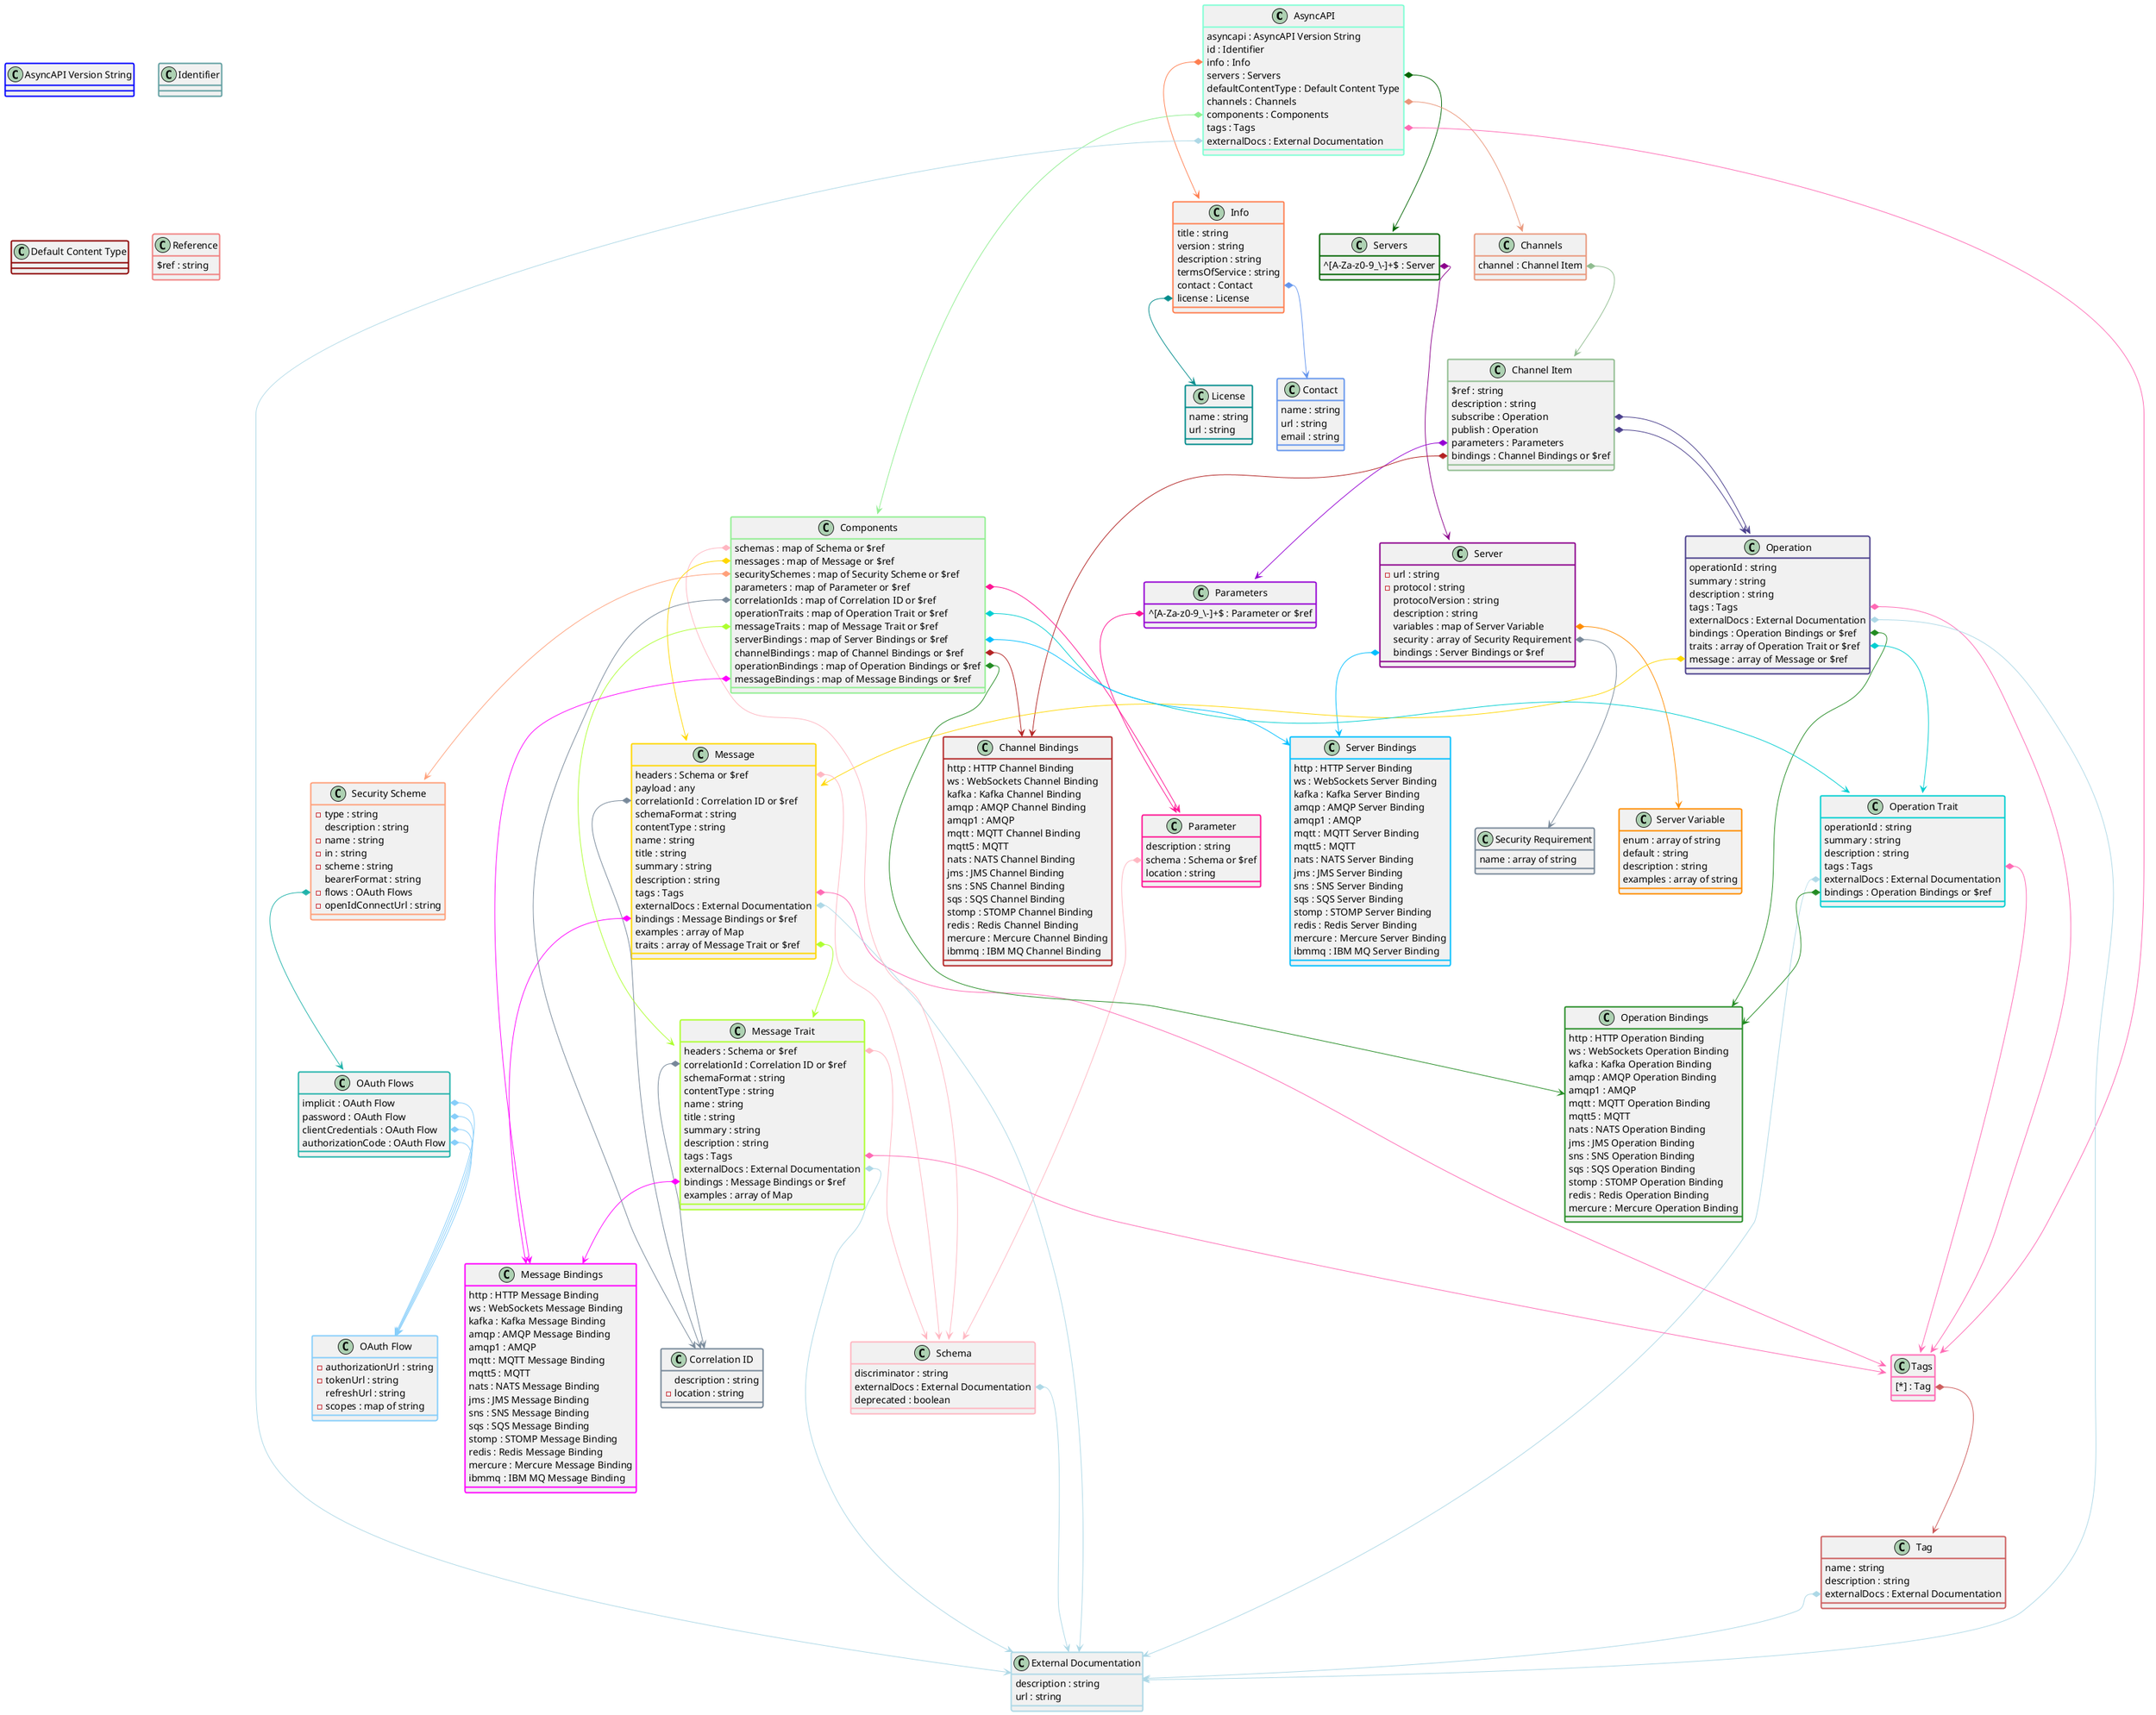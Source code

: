 @startuml
class "AsyncAPI" #line:Aquamarine;line.bold {
  asyncapi : AsyncAPI Version String
  id : Identifier
  info : Info
  servers : Servers
  defaultContentType : Default Content Type
  channels : Channels
  components : Components
  tags : Tags
  externalDocs : External Documentation
}
"AsyncAPI::info"*-->"Info" #Coral
"AsyncAPI::servers"*-->"Servers" #DarkGreen
"AsyncAPI::channels"*-->"Channels" #DarkSalmon
"AsyncAPI::components"*-->"Components" #LightGreen
"AsyncAPI::tags"*-->"Tags" #HotPink
"AsyncAPI::externalDocs"*-->"External Documentation" #LightBlue

class "AsyncAPI Version String" #line:Blue;line.bold {
}

class "Identifier" #line:CadetBlue;line.bold {
}

class "Info" #line:Coral;line.bold {
  title : string
  version : string
  description : string
  termsOfService : string
  contact : Contact
  license : License
}
"Info::contact"*-->"Contact" #CornflowerBlue
"Info::license"*-->"License" #DarkCyan

class "Contact" #line:CornflowerBlue;line.bold {
  name : string
  url : string
  email : string
}

class "License" #line:DarkCyan;line.bold {
  name : string
  url : string
}

class "Servers" #line:DarkGreen;line.bold {
  ^[A-Za-z0-9_\-]+$ : Server
}
"Servers::^[A-Za-z0-9_\-]+$"*-->"Server" #DarkMagenta

class "Server" #line:DarkMagenta;line.bold {
  -url : string
  -protocol : string
  protocolVersion : string
  description : string
  variables : map of Server Variable
  security : array of Security Requirement
  bindings : Server Bindings or $ref
}
"Server::variables"*-->"Server Variable" #DarkOrange
"Server::security"*-->"Security Requirement" #LightSlateGray
"Server::bindings"*-->"Server Bindings" #DeepSkyBlue

class "Server Variable" #line:DarkOrange;line.bold {
  enum : array of string
  default : string
  description : string
  examples : array of string
}

class "Default Content Type" #line:DarkRed;line.bold {
}

class "Channels" #line:DarkSalmon;line.bold {
  channel : Channel Item
}
"Channels::channel"*-->"Channel Item" #DarkSeaGreen

class "Channel Item" #line:DarkSeaGreen;line.bold {
  $ref : string
  description : string
  subscribe : Operation
  publish : Operation
  parameters : Parameters
  bindings : Channel Bindings or $ref
}
"Channel Item::subscribe"*-->"Operation" #DarkSlateBlue
"Channel Item::publish"*-->"Operation" #DarkSlateBlue
"Channel Item::parameters"*-->"Parameters" #DarkViolet
"Channel Item::bindings"*-->"Channel Bindings" #FireBrick

class "Operation" #line:DarkSlateBlue;line.bold {
  operationId : string
  summary : string
  description : string
  tags : Tags
  externalDocs : External Documentation
  bindings : Operation Bindings or $ref
  traits : array of Operation Trait or $ref
  message : array of Message or $ref
}
"Operation::tags"*-->"Tags" #HotPink
"Operation::externalDocs"*-->"External Documentation" #LightBlue
"Operation::bindings"*-->"Operation Bindings" #ForestGreen
"Operation::traits"*-->"Operation Trait" #DarkTurquoise
"Operation::message"*-->"Message" #Gold

class "Operation Trait" #line:DarkTurquoise;line.bold {
  operationId : string
  summary : string
  description : string
  tags : Tags
  externalDocs : External Documentation
  bindings : Operation Bindings or $ref
}
"Operation Trait::tags"*-->"Tags" #HotPink
"Operation Trait::externalDocs"*-->"External Documentation" #LightBlue
"Operation Trait::bindings"*-->"Operation Bindings" #ForestGreen

class "Parameters" #line:DarkViolet;line.bold {
  ^[A-Za-z0-9_\-]+$ : Parameter or $ref
}
"Parameters::^[A-Za-z0-9_\-]+$"*-->"Parameter" #DeepPink

class "Parameter" #line:DeepPink;line.bold {
  description : string
  schema : Schema or $ref
  location : string
}
"Parameter::schema"*-->"Schema" #LightPink

class "Server Bindings" #line:DeepSkyBlue;line.bold {
  http : HTTP Server Binding
  ws : WebSockets Server Binding
  kafka : Kafka Server Binding
  amqp : AMQP Server Binding
  amqp1 : AMQP
  mqtt : MQTT Server Binding
  mqtt5 : MQTT
  nats : NATS Server Binding
  jms : JMS Server Binding
  sns : SNS Server Binding
  sqs : SQS Server Binding
  stomp : STOMP Server Binding
  redis : Redis Server Binding
  mercure : Mercure Server Binding
  ibmmq : IBM MQ Server Binding
}

class "Channel Bindings" #line:FireBrick;line.bold {
  http : HTTP Channel Binding
  ws : WebSockets Channel Binding
  kafka : Kafka Channel Binding
  amqp : AMQP Channel Binding
  amqp1 : AMQP
  mqtt : MQTT Channel Binding
  mqtt5 : MQTT
  nats : NATS Channel Binding
  jms : JMS Channel Binding
  sns : SNS Channel Binding
  sqs : SQS Channel Binding
  stomp : STOMP Channel Binding
  redis : Redis Channel Binding
  mercure : Mercure Channel Binding
  ibmmq : IBM MQ Channel Binding
}

class "Operation Bindings" #line:ForestGreen;line.bold {
  http : HTTP Operation Binding
  ws : WebSockets Operation Binding
  kafka : Kafka Operation Binding
  amqp : AMQP Operation Binding
  amqp1 : AMQP
  mqtt : MQTT Operation Binding
  mqtt5 : MQTT
  nats : NATS Operation Binding
  jms : JMS Operation Binding
  sns : SNS Operation Binding
  sqs : SQS Operation Binding
  stomp : STOMP Operation Binding
  redis : Redis Operation Binding
  mercure : Mercure Operation Binding
}

class "Message Bindings" #line:Fuchsia;line.bold {
  http : HTTP Message Binding
  ws : WebSockets Message Binding
  kafka : Kafka Message Binding
  amqp : AMQP Message Binding
  amqp1 : AMQP
  mqtt : MQTT Message Binding
  mqtt5 : MQTT
  nats : NATS Message Binding
  jms : JMS Message Binding
  sns : SNS Message Binding
  sqs : SQS Message Binding
  stomp : STOMP Message Binding
  redis : Redis Message Binding
  mercure : Mercure Message Binding
  ibmmq : IBM MQ Message Binding
}

class "Message" #line:Gold;line.bold {
  headers : Schema or $ref
  payload : any
  correlationId : Correlation ID or $ref
  schemaFormat : string
  contentType : string
  name : string
  title : string
  summary : string
  description : string
  tags : Tags
  externalDocs : External Documentation
  bindings : Message Bindings or $ref
  examples : array of Map
  traits : array of Message Trait or $ref
}
"Message::headers"*-->"Schema" #LightPink
"Message::correlationId"*-->"Correlation ID" #LightSlateGrey
"Message::tags"*-->"Tags" #HotPink
"Message::externalDocs"*-->"External Documentation" #LightBlue
"Message::bindings"*-->"Message Bindings" #Fuchsia
"Message::traits"*-->"Message Trait" #GreenYellow

class "Message Trait" #line:GreenYellow;line.bold {
  headers : Schema or $ref
  correlationId : Correlation ID or $ref
  schemaFormat : string
  contentType : string
  name : string
  title : string
  summary : string
  description : string
  tags : Tags
  externalDocs : External Documentation
  bindings : Message Bindings or $ref
  examples : array of Map
}
"Message Trait::headers"*-->"Schema" #LightPink
"Message Trait::correlationId"*-->"Correlation ID" #LightSlateGrey
"Message Trait::tags"*-->"Tags" #HotPink
"Message Trait::externalDocs"*-->"External Documentation" #LightBlue
"Message Trait::bindings"*-->"Message Bindings" #Fuchsia

class "Tags" #line:HotPink;line.bold {
  [*] : Tag
}
"Tags::[*]"*-->"Tag" #IndianRed

class "Tag" #line:IndianRed;line.bold {
  name : string
  description : string
  externalDocs : External Documentation
}
"Tag::externalDocs"*-->"External Documentation" #LightBlue

class "External Documentation" #line:LightBlue;line.bold {
  description : string
  url : string
}

class "Reference" #line:LightCoral;line.bold {
  $ref : string
}

class "Components" #line:LightGreen;line.bold {
  schemas : map of Schema or $ref
  messages : map of Message or $ref
  securitySchemes : map of Security Scheme or $ref
  parameters : map of Parameter or $ref
  correlationIds : map of Correlation ID or $ref
  operationTraits : map of Operation Trait or $ref
  messageTraits : map of Message Trait or $ref
  serverBindings : map of Server Bindings or $ref
  channelBindings : map of Channel Bindings or $ref
  operationBindings : map of Operation Bindings or $ref
  messageBindings : map of Message Bindings or $ref
}
"Components::schemas"*-->"Schema" #LightPink
"Components::messages"*-->"Message" #Gold
"Components::securitySchemes"*-->"Security Scheme" #LightSalmon
"Components::parameters"*-->"Parameter" #DeepPink
"Components::correlationIds"*-->"Correlation ID" #LightSlateGrey
"Components::operationTraits"*-->"Operation Trait" #DarkTurquoise
"Components::messageTraits"*-->"Message Trait" #GreenYellow
"Components::serverBindings"*-->"Server Bindings" #DeepSkyBlue
"Components::channelBindings"*-->"Channel Bindings" #FireBrick
"Components::operationBindings"*-->"Operation Bindings" #ForestGreen
"Components::messageBindings"*-->"Message Bindings" #Fuchsia

class "Schema" #line:LightPink;line.bold {
  discriminator : string
  externalDocs : External Documentation
  deprecated : boolean
}
"Schema::externalDocs"*-->"External Documentation" #LightBlue

class "Security Scheme" #line:LightSalmon;line.bold {
  -type : string
  description : string
  -name : string
  -in : string
  -scheme : string
  bearerFormat : string
  -flows : OAuth Flows
  -openIdConnectUrl : string
}
"Security Scheme::flows"*-->"OAuth Flows" #LightSeaGreen

class "OAuth Flows" #line:LightSeaGreen;line.bold {
  implicit : OAuth Flow
  password : OAuth Flow
  clientCredentials : OAuth Flow
  authorizationCode : OAuth Flow
}
"OAuth Flows::implicit"*-->"OAuth Flow" #LightSkyBlue
"OAuth Flows::password"*-->"OAuth Flow" #LightSkyBlue
"OAuth Flows::clientCredentials"*-->"OAuth Flow" #LightSkyBlue
"OAuth Flows::authorizationCode"*-->"OAuth Flow" #LightSkyBlue

class "OAuth Flow" #line:LightSkyBlue;line.bold {
  -authorizationUrl : string
  -tokenUrl : string
  refreshUrl : string
  -scopes : map of string
}

class "Security Requirement" #line:LightSlateGray;line.bold {
  name : array of string
}

class "Correlation ID" #line:LightSlateGrey;line.bold {
  description : string
  -location : string
}

@enduml
